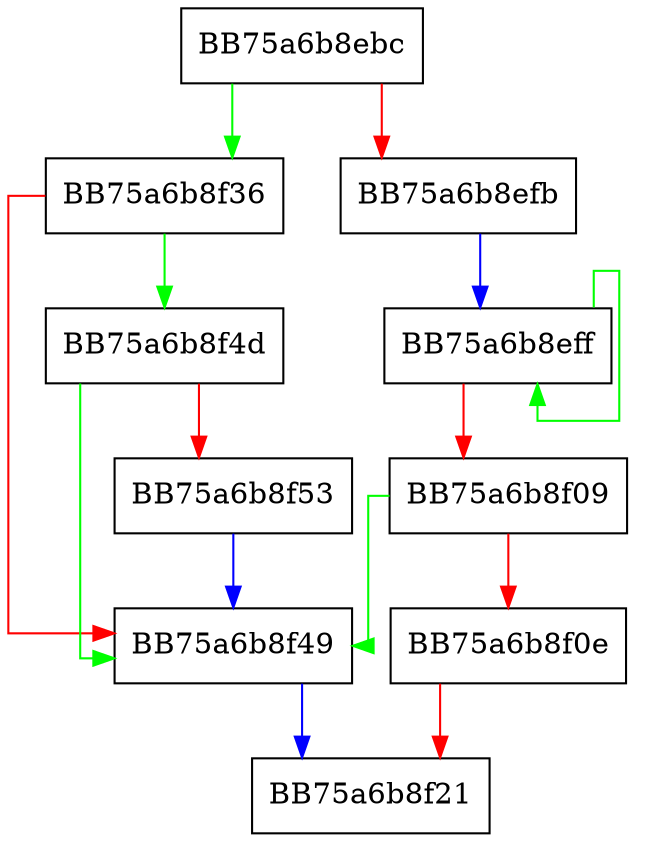 digraph ConvertNonPrintable {
  node [shape="box"];
  graph [splines=ortho];
  BB75a6b8ebc -> BB75a6b8f36 [color="green"];
  BB75a6b8ebc -> BB75a6b8efb [color="red"];
  BB75a6b8efb -> BB75a6b8eff [color="blue"];
  BB75a6b8eff -> BB75a6b8eff [color="green"];
  BB75a6b8eff -> BB75a6b8f09 [color="red"];
  BB75a6b8f09 -> BB75a6b8f49 [color="green"];
  BB75a6b8f09 -> BB75a6b8f0e [color="red"];
  BB75a6b8f0e -> BB75a6b8f21 [color="red"];
  BB75a6b8f36 -> BB75a6b8f4d [color="green"];
  BB75a6b8f36 -> BB75a6b8f49 [color="red"];
  BB75a6b8f49 -> BB75a6b8f21 [color="blue"];
  BB75a6b8f4d -> BB75a6b8f49 [color="green"];
  BB75a6b8f4d -> BB75a6b8f53 [color="red"];
  BB75a6b8f53 -> BB75a6b8f49 [color="blue"];
}
